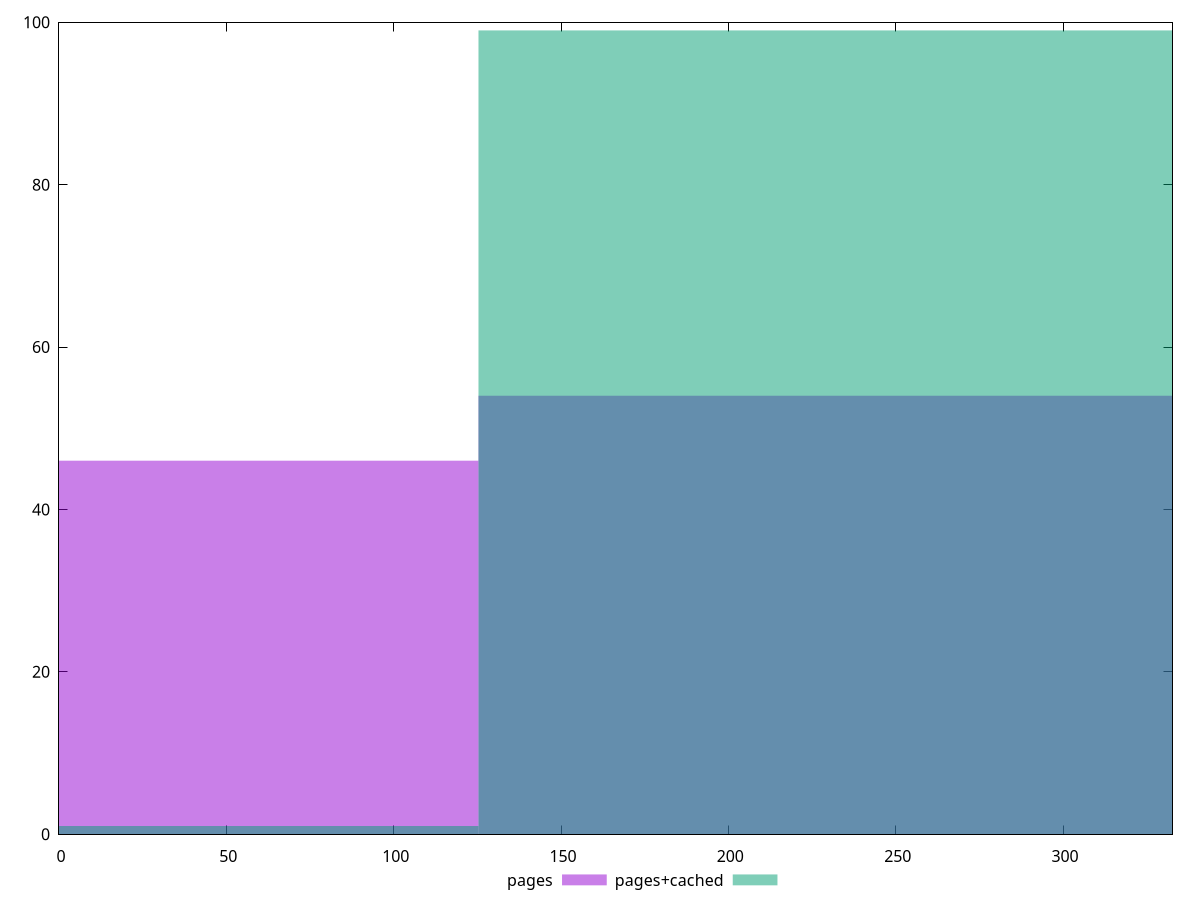 reset

$pages <<EOF
250.67556460546265 54
0 46
EOF

$pagesCached <<EOF
0 1
250.67556460546265 99
EOF

set key outside below
set boxwidth 250.67556460546265
set xrange [0:332.70799999999997]
set yrange [0:100]
set trange [0:100]
set style fill transparent solid 0.5 noborder
set terminal svg size 640, 500 enhanced background rgb 'white'
set output "report_00009_2021-02-08T22-37-41.559Z/uses-rel-preconnect/comparison/histogram/0_vs_1.svg"

plot $pages title "pages" with boxes, \
     $pagesCached title "pages+cached" with boxes

reset
